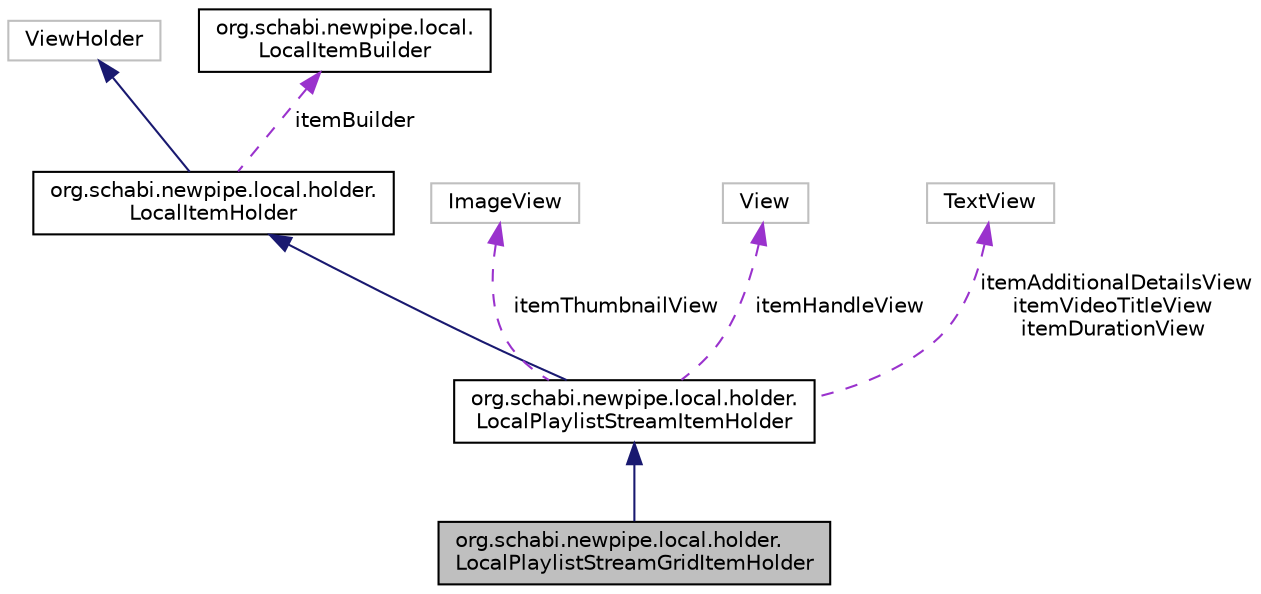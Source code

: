 digraph "org.schabi.newpipe.local.holder.LocalPlaylistStreamGridItemHolder"
{
 // LATEX_PDF_SIZE
  edge [fontname="Helvetica",fontsize="10",labelfontname="Helvetica",labelfontsize="10"];
  node [fontname="Helvetica",fontsize="10",shape=record];
  Node4 [label="org.schabi.newpipe.local.holder.\lLocalPlaylistStreamGridItemHolder",height=0.2,width=0.4,color="black", fillcolor="grey75", style="filled", fontcolor="black",tooltip=" "];
  Node5 -> Node4 [dir="back",color="midnightblue",fontsize="10",style="solid",fontname="Helvetica"];
  Node5 [label="org.schabi.newpipe.local.holder.\lLocalPlaylistStreamItemHolder",height=0.2,width=0.4,color="black", fillcolor="white", style="filled",URL="$classorg_1_1schabi_1_1newpipe_1_1local_1_1holder_1_1_local_playlist_stream_item_holder.html",tooltip=" "];
  Node6 -> Node5 [dir="back",color="midnightblue",fontsize="10",style="solid",fontname="Helvetica"];
  Node6 [label="org.schabi.newpipe.local.holder.\lLocalItemHolder",height=0.2,width=0.4,color="black", fillcolor="white", style="filled",URL="$classorg_1_1schabi_1_1newpipe_1_1local_1_1holder_1_1_local_item_holder.html",tooltip=" "];
  Node7 -> Node6 [dir="back",color="midnightblue",fontsize="10",style="solid",fontname="Helvetica"];
  Node7 [label="ViewHolder",height=0.2,width=0.4,color="grey75", fillcolor="white", style="filled",tooltip=" "];
  Node8 -> Node6 [dir="back",color="darkorchid3",fontsize="10",style="dashed",label=" itemBuilder" ,fontname="Helvetica"];
  Node8 [label="org.schabi.newpipe.local.\lLocalItemBuilder",height=0.2,width=0.4,color="black", fillcolor="white", style="filled",URL="$classorg_1_1schabi_1_1newpipe_1_1local_1_1_local_item_builder.html",tooltip=" "];
  Node9 -> Node5 [dir="back",color="darkorchid3",fontsize="10",style="dashed",label=" itemThumbnailView" ,fontname="Helvetica"];
  Node9 [label="ImageView",height=0.2,width=0.4,color="grey75", fillcolor="white", style="filled",tooltip=" "];
  Node10 -> Node5 [dir="back",color="darkorchid3",fontsize="10",style="dashed",label=" itemHandleView" ,fontname="Helvetica"];
  Node10 [label="View",height=0.2,width=0.4,color="grey75", fillcolor="white", style="filled",tooltip=" "];
  Node11 -> Node5 [dir="back",color="darkorchid3",fontsize="10",style="dashed",label=" itemAdditionalDetailsView\nitemVideoTitleView\nitemDurationView" ,fontname="Helvetica"];
  Node11 [label="TextView",height=0.2,width=0.4,color="grey75", fillcolor="white", style="filled",tooltip=" "];
}
